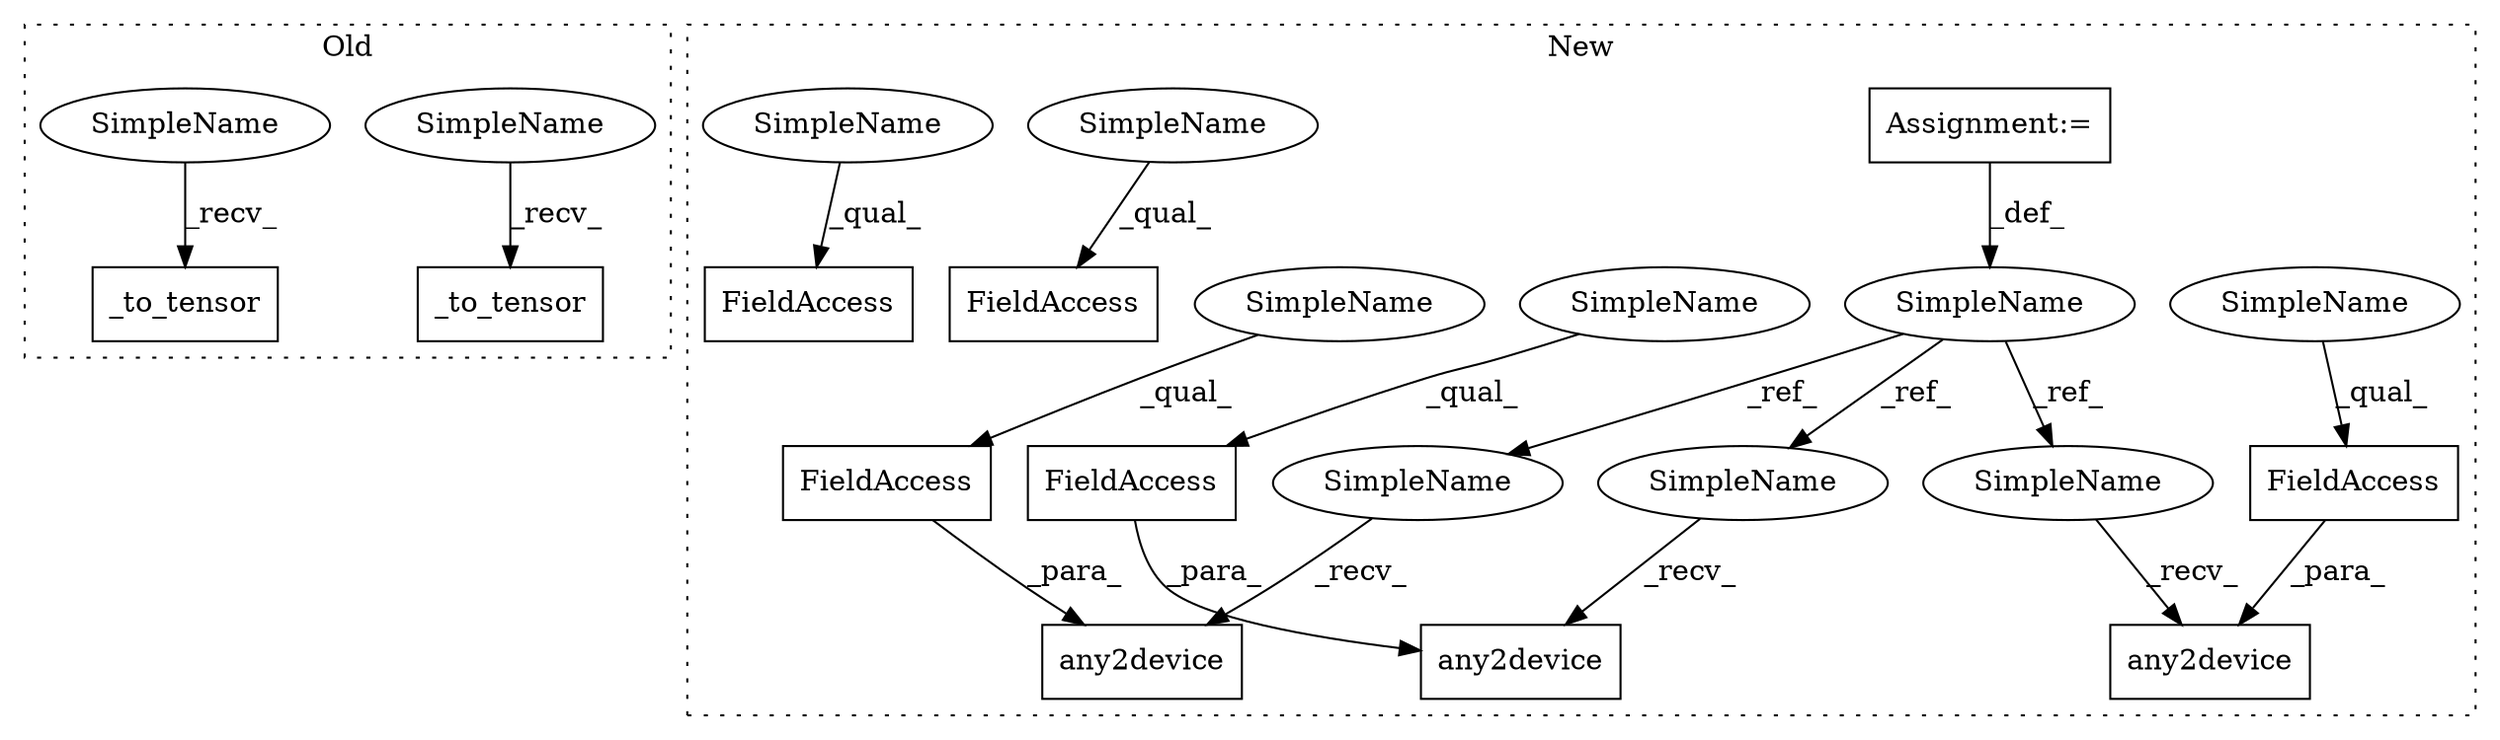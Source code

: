 digraph G {
subgraph cluster0 {
1 [label="_to_tensor" a="32" s="4157,4175" l="11,1" shape="box"];
6 [label="_to_tensor" a="32" s="4119,4137" l="11,1" shape="box"];
13 [label="SimpleName" a="42" s="4114" l="4" shape="ellipse"];
14 [label="SimpleName" a="42" s="4152" l="4" shape="ellipse"];
label = "Old";
style="dotted";
}
subgraph cluster1 {
2 [label="any2device" a="32" s="4215,4246" l="11,1" shape="box"];
3 [label="FieldAccess" a="22" s="4234" l="12" shape="box"];
4 [label="FieldAccess" a="22" s="4398" l="12" shape="box"];
5 [label="any2device" a="32" s="4376,4410" l="11,1" shape="box"];
7 [label="SimpleName" a="42" s="3433" l="5" shape="ellipse"];
8 [label="Assignment:=" a="7" s="3433" l="5" shape="box"];
9 [label="FieldAccess" a="22" s="4463" l="12" shape="box"];
10 [label="FieldAccess" a="22" s="4182" l="12" shape="box"];
11 [label="any2device" a="32" s="4164,4194" l="11,1" shape="box"];
12 [label="FieldAccess" a="22" s="4286" l="12" shape="box"];
15 [label="SimpleName" a="42" s="4158" l="5" shape="ellipse"];
16 [label="SimpleName" a="42" s="4370" l="5" shape="ellipse"];
17 [label="SimpleName" a="42" s="4209" l="5" shape="ellipse"];
18 [label="SimpleName" a="42" s="4234" l="4" shape="ellipse"];
19 [label="SimpleName" a="42" s="4182" l="4" shape="ellipse"];
20 [label="SimpleName" a="42" s="4398" l="4" shape="ellipse"];
21 [label="SimpleName" a="42" s="4286" l="4" shape="ellipse"];
22 [label="SimpleName" a="42" s="4463" l="4" shape="ellipse"];
label = "New";
style="dotted";
}
3 -> 2 [label="_para_"];
4 -> 5 [label="_para_"];
7 -> 15 [label="_ref_"];
7 -> 16 [label="_ref_"];
7 -> 17 [label="_ref_"];
8 -> 7 [label="_def_"];
10 -> 11 [label="_para_"];
13 -> 6 [label="_recv_"];
14 -> 1 [label="_recv_"];
15 -> 11 [label="_recv_"];
16 -> 5 [label="_recv_"];
17 -> 2 [label="_recv_"];
18 -> 3 [label="_qual_"];
19 -> 10 [label="_qual_"];
20 -> 4 [label="_qual_"];
21 -> 12 [label="_qual_"];
22 -> 9 [label="_qual_"];
}